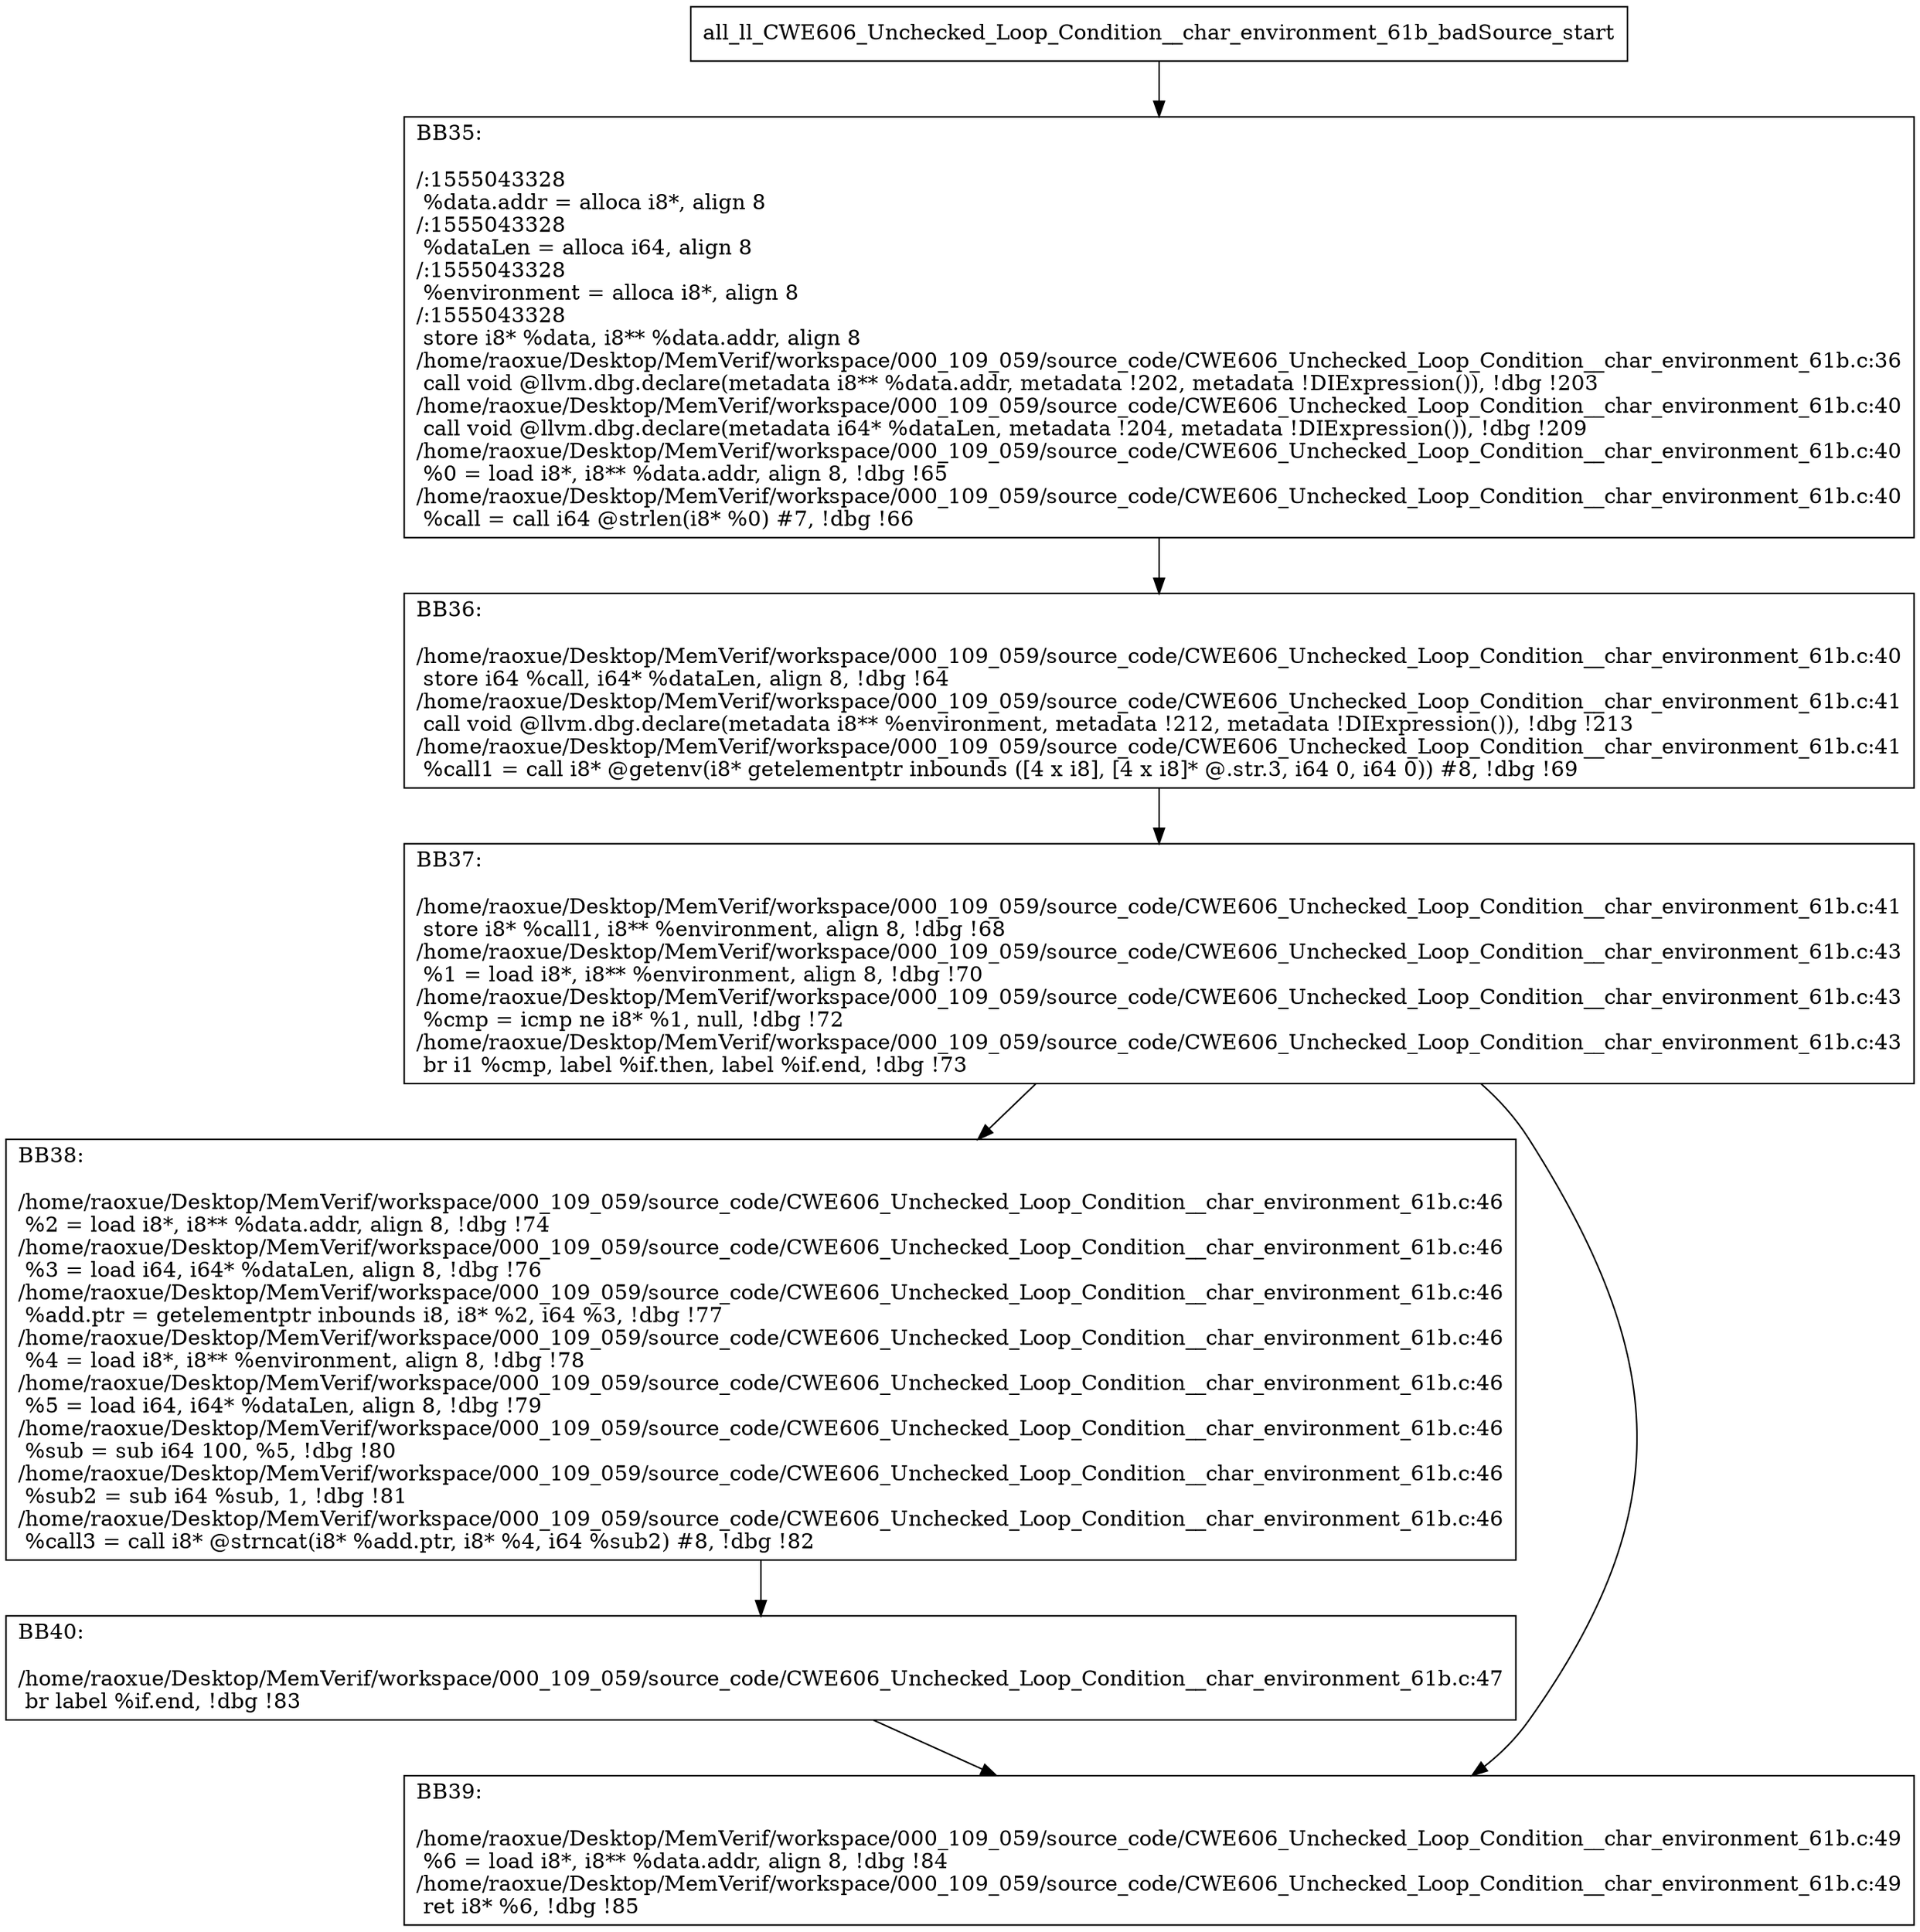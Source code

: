 digraph "CFG for'all_ll_CWE606_Unchecked_Loop_Condition__char_environment_61b_badSource' function" {
	BBall_ll_CWE606_Unchecked_Loop_Condition__char_environment_61b_badSource_start[shape=record,label="{all_ll_CWE606_Unchecked_Loop_Condition__char_environment_61b_badSource_start}"];
	BBall_ll_CWE606_Unchecked_Loop_Condition__char_environment_61b_badSource_start-> all_ll_CWE606_Unchecked_Loop_Condition__char_environment_61b_badSourceBB35;
	all_ll_CWE606_Unchecked_Loop_Condition__char_environment_61b_badSourceBB35 [shape=record, label="{BB35:\l\l/:1555043328\l
  %data.addr = alloca i8*, align 8\l
/:1555043328\l
  %dataLen = alloca i64, align 8\l
/:1555043328\l
  %environment = alloca i8*, align 8\l
/:1555043328\l
  store i8* %data, i8** %data.addr, align 8\l
/home/raoxue/Desktop/MemVerif/workspace/000_109_059/source_code/CWE606_Unchecked_Loop_Condition__char_environment_61b.c:36\l
  call void @llvm.dbg.declare(metadata i8** %data.addr, metadata !202, metadata !DIExpression()), !dbg !203\l
/home/raoxue/Desktop/MemVerif/workspace/000_109_059/source_code/CWE606_Unchecked_Loop_Condition__char_environment_61b.c:40\l
  call void @llvm.dbg.declare(metadata i64* %dataLen, metadata !204, metadata !DIExpression()), !dbg !209\l
/home/raoxue/Desktop/MemVerif/workspace/000_109_059/source_code/CWE606_Unchecked_Loop_Condition__char_environment_61b.c:40\l
  %0 = load i8*, i8** %data.addr, align 8, !dbg !65\l
/home/raoxue/Desktop/MemVerif/workspace/000_109_059/source_code/CWE606_Unchecked_Loop_Condition__char_environment_61b.c:40\l
  %call = call i64 @strlen(i8* %0) #7, !dbg !66\l
}"];
	all_ll_CWE606_Unchecked_Loop_Condition__char_environment_61b_badSourceBB35-> all_ll_CWE606_Unchecked_Loop_Condition__char_environment_61b_badSourceBB36;
	all_ll_CWE606_Unchecked_Loop_Condition__char_environment_61b_badSourceBB36 [shape=record, label="{BB36:\l\l/home/raoxue/Desktop/MemVerif/workspace/000_109_059/source_code/CWE606_Unchecked_Loop_Condition__char_environment_61b.c:40\l
  store i64 %call, i64* %dataLen, align 8, !dbg !64\l
/home/raoxue/Desktop/MemVerif/workspace/000_109_059/source_code/CWE606_Unchecked_Loop_Condition__char_environment_61b.c:41\l
  call void @llvm.dbg.declare(metadata i8** %environment, metadata !212, metadata !DIExpression()), !dbg !213\l
/home/raoxue/Desktop/MemVerif/workspace/000_109_059/source_code/CWE606_Unchecked_Loop_Condition__char_environment_61b.c:41\l
  %call1 = call i8* @getenv(i8* getelementptr inbounds ([4 x i8], [4 x i8]* @.str.3, i64 0, i64 0)) #8, !dbg !69\l
}"];
	all_ll_CWE606_Unchecked_Loop_Condition__char_environment_61b_badSourceBB36-> all_ll_CWE606_Unchecked_Loop_Condition__char_environment_61b_badSourceBB37;
	all_ll_CWE606_Unchecked_Loop_Condition__char_environment_61b_badSourceBB37 [shape=record, label="{BB37:\l\l/home/raoxue/Desktop/MemVerif/workspace/000_109_059/source_code/CWE606_Unchecked_Loop_Condition__char_environment_61b.c:41\l
  store i8* %call1, i8** %environment, align 8, !dbg !68\l
/home/raoxue/Desktop/MemVerif/workspace/000_109_059/source_code/CWE606_Unchecked_Loop_Condition__char_environment_61b.c:43\l
  %1 = load i8*, i8** %environment, align 8, !dbg !70\l
/home/raoxue/Desktop/MemVerif/workspace/000_109_059/source_code/CWE606_Unchecked_Loop_Condition__char_environment_61b.c:43\l
  %cmp = icmp ne i8* %1, null, !dbg !72\l
/home/raoxue/Desktop/MemVerif/workspace/000_109_059/source_code/CWE606_Unchecked_Loop_Condition__char_environment_61b.c:43\l
  br i1 %cmp, label %if.then, label %if.end, !dbg !73\l
}"];
	all_ll_CWE606_Unchecked_Loop_Condition__char_environment_61b_badSourceBB37-> all_ll_CWE606_Unchecked_Loop_Condition__char_environment_61b_badSourceBB38;
	all_ll_CWE606_Unchecked_Loop_Condition__char_environment_61b_badSourceBB37-> all_ll_CWE606_Unchecked_Loop_Condition__char_environment_61b_badSourceBB39;
	all_ll_CWE606_Unchecked_Loop_Condition__char_environment_61b_badSourceBB38 [shape=record, label="{BB38:\l\l/home/raoxue/Desktop/MemVerif/workspace/000_109_059/source_code/CWE606_Unchecked_Loop_Condition__char_environment_61b.c:46\l
  %2 = load i8*, i8** %data.addr, align 8, !dbg !74\l
/home/raoxue/Desktop/MemVerif/workspace/000_109_059/source_code/CWE606_Unchecked_Loop_Condition__char_environment_61b.c:46\l
  %3 = load i64, i64* %dataLen, align 8, !dbg !76\l
/home/raoxue/Desktop/MemVerif/workspace/000_109_059/source_code/CWE606_Unchecked_Loop_Condition__char_environment_61b.c:46\l
  %add.ptr = getelementptr inbounds i8, i8* %2, i64 %3, !dbg !77\l
/home/raoxue/Desktop/MemVerif/workspace/000_109_059/source_code/CWE606_Unchecked_Loop_Condition__char_environment_61b.c:46\l
  %4 = load i8*, i8** %environment, align 8, !dbg !78\l
/home/raoxue/Desktop/MemVerif/workspace/000_109_059/source_code/CWE606_Unchecked_Loop_Condition__char_environment_61b.c:46\l
  %5 = load i64, i64* %dataLen, align 8, !dbg !79\l
/home/raoxue/Desktop/MemVerif/workspace/000_109_059/source_code/CWE606_Unchecked_Loop_Condition__char_environment_61b.c:46\l
  %sub = sub i64 100, %5, !dbg !80\l
/home/raoxue/Desktop/MemVerif/workspace/000_109_059/source_code/CWE606_Unchecked_Loop_Condition__char_environment_61b.c:46\l
  %sub2 = sub i64 %sub, 1, !dbg !81\l
/home/raoxue/Desktop/MemVerif/workspace/000_109_059/source_code/CWE606_Unchecked_Loop_Condition__char_environment_61b.c:46\l
  %call3 = call i8* @strncat(i8* %add.ptr, i8* %4, i64 %sub2) #8, !dbg !82\l
}"];
	all_ll_CWE606_Unchecked_Loop_Condition__char_environment_61b_badSourceBB38-> all_ll_CWE606_Unchecked_Loop_Condition__char_environment_61b_badSourceBB40;
	all_ll_CWE606_Unchecked_Loop_Condition__char_environment_61b_badSourceBB40 [shape=record, label="{BB40:\l\l/home/raoxue/Desktop/MemVerif/workspace/000_109_059/source_code/CWE606_Unchecked_Loop_Condition__char_environment_61b.c:47\l
  br label %if.end, !dbg !83\l
}"];
	all_ll_CWE606_Unchecked_Loop_Condition__char_environment_61b_badSourceBB40-> all_ll_CWE606_Unchecked_Loop_Condition__char_environment_61b_badSourceBB39;
	all_ll_CWE606_Unchecked_Loop_Condition__char_environment_61b_badSourceBB39 [shape=record, label="{BB39:\l\l/home/raoxue/Desktop/MemVerif/workspace/000_109_059/source_code/CWE606_Unchecked_Loop_Condition__char_environment_61b.c:49\l
  %6 = load i8*, i8** %data.addr, align 8, !dbg !84\l
/home/raoxue/Desktop/MemVerif/workspace/000_109_059/source_code/CWE606_Unchecked_Loop_Condition__char_environment_61b.c:49\l
  ret i8* %6, !dbg !85\l
}"];
}

